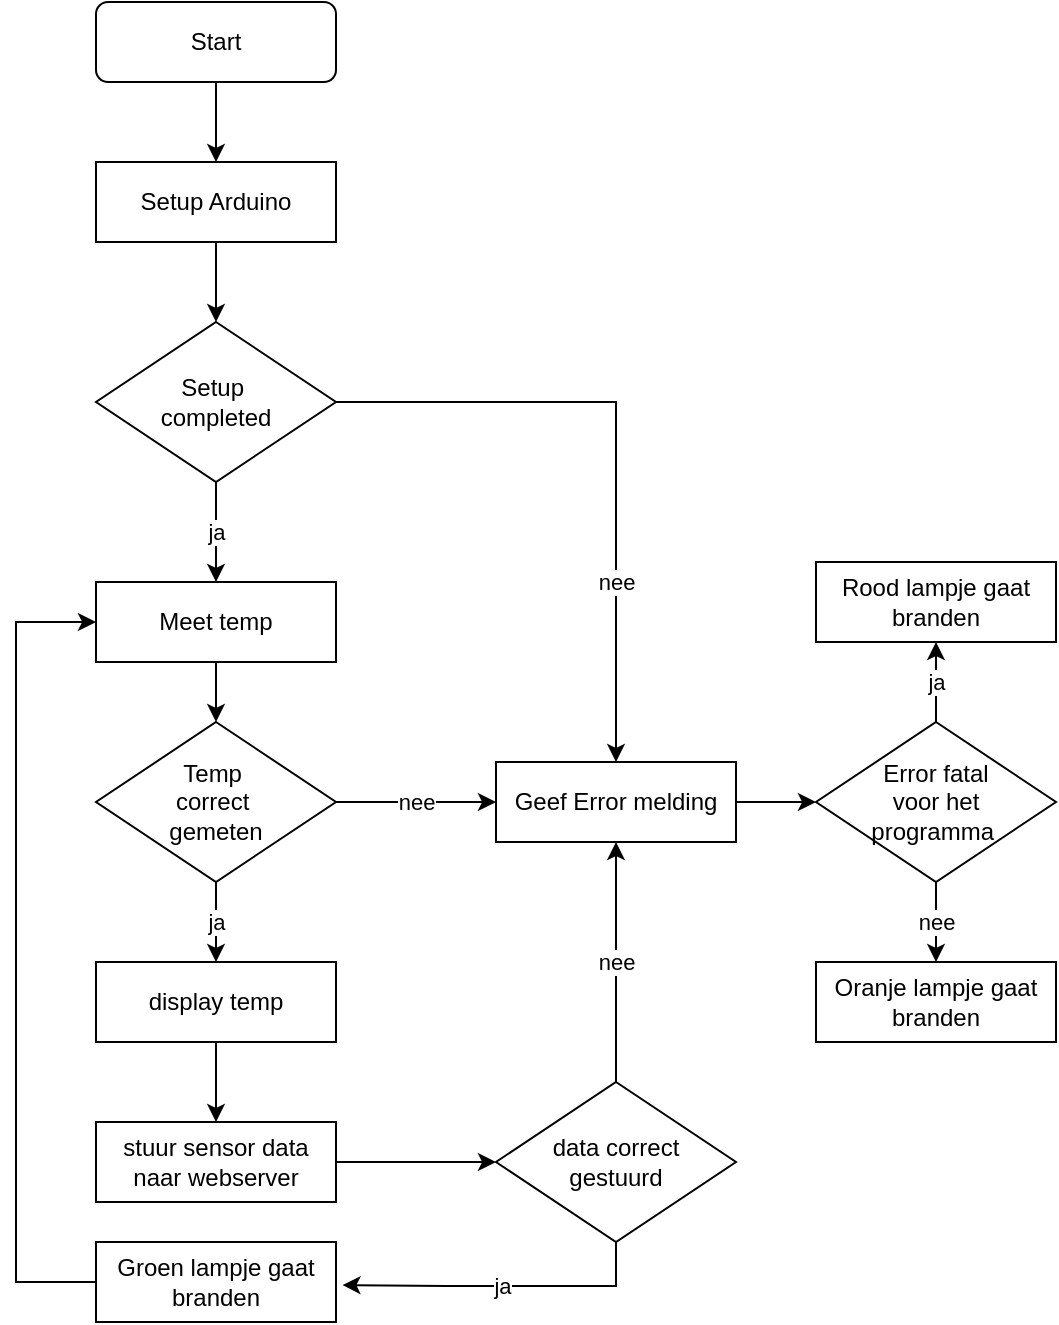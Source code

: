 <mxfile version="13.1.3" type="device" pages="2"><diagram id="C5RBs43oDa-KdzZeNtuy" name="Page-1"><mxGraphModel dx="716" dy="392" grid="1" gridSize="10" guides="1" tooltips="1" connect="1" arrows="1" fold="1" page="1" pageScale="1" pageWidth="827" pageHeight="1169" math="0" shadow="0"><root><mxCell id="WIyWlLk6GJQsqaUBKTNV-0"/><mxCell id="WIyWlLk6GJQsqaUBKTNV-1" parent="WIyWlLk6GJQsqaUBKTNV-0"/><mxCell id="PKcDtbhVJeIA_oz-qR_p-2" value="" style="edgeStyle=orthogonalEdgeStyle;rounded=0;orthogonalLoop=1;jettySize=auto;html=1;" edge="1" parent="WIyWlLk6GJQsqaUBKTNV-1" source="PKcDtbhVJeIA_oz-qR_p-0" target="PKcDtbhVJeIA_oz-qR_p-1"><mxGeometry relative="1" as="geometry"/></mxCell><mxCell id="PKcDtbhVJeIA_oz-qR_p-0" value="Start" style="rounded=1;whiteSpace=wrap;html=1;" vertex="1" parent="WIyWlLk6GJQsqaUBKTNV-1"><mxGeometry x="120" y="40" width="120" height="40" as="geometry"/></mxCell><mxCell id="PKcDtbhVJeIA_oz-qR_p-10" value="" style="edgeStyle=orthogonalEdgeStyle;rounded=0;orthogonalLoop=1;jettySize=auto;html=1;" edge="1" parent="WIyWlLk6GJQsqaUBKTNV-1" source="PKcDtbhVJeIA_oz-qR_p-1" target="PKcDtbhVJeIA_oz-qR_p-5"><mxGeometry relative="1" as="geometry"/></mxCell><mxCell id="PKcDtbhVJeIA_oz-qR_p-1" value="Setup Arduino" style="rounded=0;whiteSpace=wrap;html=1;" vertex="1" parent="WIyWlLk6GJQsqaUBKTNV-1"><mxGeometry x="120" y="120" width="120" height="40" as="geometry"/></mxCell><mxCell id="PKcDtbhVJeIA_oz-qR_p-8" value="nee" style="edgeStyle=orthogonalEdgeStyle;rounded=0;orthogonalLoop=1;jettySize=auto;html=1;entryX=0.5;entryY=0;entryDx=0;entryDy=0;" edge="1" parent="WIyWlLk6GJQsqaUBKTNV-1" source="PKcDtbhVJeIA_oz-qR_p-5" target="PKcDtbhVJeIA_oz-qR_p-14"><mxGeometry x="0.438" relative="1" as="geometry"><mxPoint x="320" y="240" as="targetPoint"/><mxPoint as="offset"/></mxGeometry></mxCell><mxCell id="PKcDtbhVJeIA_oz-qR_p-9" value="ja" style="edgeStyle=orthogonalEdgeStyle;rounded=0;orthogonalLoop=1;jettySize=auto;html=1;" edge="1" parent="WIyWlLk6GJQsqaUBKTNV-1" source="PKcDtbhVJeIA_oz-qR_p-5" target="PKcDtbhVJeIA_oz-qR_p-6"><mxGeometry relative="1" as="geometry"/></mxCell><mxCell id="PKcDtbhVJeIA_oz-qR_p-5" value="Setup&amp;nbsp;&lt;br&gt;completed" style="rhombus;whiteSpace=wrap;html=1;" vertex="1" parent="WIyWlLk6GJQsqaUBKTNV-1"><mxGeometry x="120" y="200" width="120" height="80" as="geometry"/></mxCell><mxCell id="PKcDtbhVJeIA_oz-qR_p-13" value="" style="edgeStyle=orthogonalEdgeStyle;rounded=0;orthogonalLoop=1;jettySize=auto;html=1;" edge="1" parent="WIyWlLk6GJQsqaUBKTNV-1" source="PKcDtbhVJeIA_oz-qR_p-6" target="PKcDtbhVJeIA_oz-qR_p-12"><mxGeometry relative="1" as="geometry"/></mxCell><mxCell id="PKcDtbhVJeIA_oz-qR_p-6" value="Meet temp" style="rounded=0;whiteSpace=wrap;html=1;" vertex="1" parent="WIyWlLk6GJQsqaUBKTNV-1"><mxGeometry x="120" y="330" width="120" height="40" as="geometry"/></mxCell><mxCell id="PKcDtbhVJeIA_oz-qR_p-15" value="" style="edgeStyle=orthogonalEdgeStyle;rounded=0;orthogonalLoop=1;jettySize=auto;html=1;" edge="1" parent="WIyWlLk6GJQsqaUBKTNV-1" source="PKcDtbhVJeIA_oz-qR_p-12" target="PKcDtbhVJeIA_oz-qR_p-14"><mxGeometry relative="1" as="geometry"/></mxCell><mxCell id="PKcDtbhVJeIA_oz-qR_p-16" value="nee" style="edgeLabel;html=1;align=center;verticalAlign=middle;resizable=0;points=[];" vertex="1" connectable="0" parent="PKcDtbhVJeIA_oz-qR_p-15"><mxGeometry x="-0.279" y="1" relative="1" as="geometry"><mxPoint x="10.95" y="1" as="offset"/></mxGeometry></mxCell><mxCell id="PKcDtbhVJeIA_oz-qR_p-18" value="ja" style="edgeStyle=orthogonalEdgeStyle;rounded=0;orthogonalLoop=1;jettySize=auto;html=1;" edge="1" parent="WIyWlLk6GJQsqaUBKTNV-1" source="PKcDtbhVJeIA_oz-qR_p-12" target="PKcDtbhVJeIA_oz-qR_p-17"><mxGeometry relative="1" as="geometry"/></mxCell><mxCell id="PKcDtbhVJeIA_oz-qR_p-12" value="Temp&amp;nbsp;&lt;br&gt;correct&amp;nbsp;&lt;br&gt;gemeten" style="rhombus;whiteSpace=wrap;html=1;" vertex="1" parent="WIyWlLk6GJQsqaUBKTNV-1"><mxGeometry x="120" y="400" width="120" height="80" as="geometry"/></mxCell><mxCell id="PKcDtbhVJeIA_oz-qR_p-33" value="" style="edgeStyle=orthogonalEdgeStyle;rounded=0;orthogonalLoop=1;jettySize=auto;html=1;" edge="1" parent="WIyWlLk6GJQsqaUBKTNV-1" source="PKcDtbhVJeIA_oz-qR_p-14" target="PKcDtbhVJeIA_oz-qR_p-32"><mxGeometry relative="1" as="geometry"/></mxCell><mxCell id="PKcDtbhVJeIA_oz-qR_p-14" value="Geef Error melding" style="rounded=0;whiteSpace=wrap;html=1;" vertex="1" parent="WIyWlLk6GJQsqaUBKTNV-1"><mxGeometry x="320" y="420" width="120" height="40" as="geometry"/></mxCell><mxCell id="PKcDtbhVJeIA_oz-qR_p-22" value="" style="edgeStyle=orthogonalEdgeStyle;rounded=0;orthogonalLoop=1;jettySize=auto;html=1;" edge="1" parent="WIyWlLk6GJQsqaUBKTNV-1" source="PKcDtbhVJeIA_oz-qR_p-17" target="PKcDtbhVJeIA_oz-qR_p-20"><mxGeometry relative="1" as="geometry"/></mxCell><mxCell id="PKcDtbhVJeIA_oz-qR_p-17" value="display temp" style="rounded=0;whiteSpace=wrap;html=1;" vertex="1" parent="WIyWlLk6GJQsqaUBKTNV-1"><mxGeometry x="120" y="520" width="120" height="40" as="geometry"/></mxCell><mxCell id="PKcDtbhVJeIA_oz-qR_p-24" value="" style="edgeStyle=orthogonalEdgeStyle;rounded=0;orthogonalLoop=1;jettySize=auto;html=1;" edge="1" parent="WIyWlLk6GJQsqaUBKTNV-1" source="PKcDtbhVJeIA_oz-qR_p-20" target="PKcDtbhVJeIA_oz-qR_p-23"><mxGeometry relative="1" as="geometry"/></mxCell><mxCell id="PKcDtbhVJeIA_oz-qR_p-20" value="stuur sensor data naar webserver" style="rounded=0;whiteSpace=wrap;html=1;" vertex="1" parent="WIyWlLk6GJQsqaUBKTNV-1"><mxGeometry x="120" y="600" width="120" height="40" as="geometry"/></mxCell><mxCell id="PKcDtbhVJeIA_oz-qR_p-26" value="nee" style="edgeStyle=orthogonalEdgeStyle;rounded=0;orthogonalLoop=1;jettySize=auto;html=1;entryX=0.5;entryY=1;entryDx=0;entryDy=0;" edge="1" parent="WIyWlLk6GJQsqaUBKTNV-1" source="PKcDtbhVJeIA_oz-qR_p-23" target="PKcDtbhVJeIA_oz-qR_p-14"><mxGeometry relative="1" as="geometry"><mxPoint x="380" y="480" as="targetPoint"/><Array as="points"><mxPoint x="380" y="520"/><mxPoint x="380" y="520"/></Array></mxGeometry></mxCell><mxCell id="PKcDtbhVJeIA_oz-qR_p-43" value="ja" style="edgeStyle=orthogonalEdgeStyle;rounded=0;orthogonalLoop=1;jettySize=auto;html=1;entryX=1.027;entryY=0.538;entryDx=0;entryDy=0;entryPerimeter=0;" edge="1" parent="WIyWlLk6GJQsqaUBKTNV-1" source="PKcDtbhVJeIA_oz-qR_p-23" target="PKcDtbhVJeIA_oz-qR_p-41"><mxGeometry relative="1" as="geometry"><mxPoint x="380" y="740" as="targetPoint"/><Array as="points"><mxPoint x="380" y="682"/><mxPoint x="295" y="682"/></Array></mxGeometry></mxCell><mxCell id="PKcDtbhVJeIA_oz-qR_p-23" value="data correct &lt;br&gt;gestuurd" style="rhombus;whiteSpace=wrap;html=1;" vertex="1" parent="WIyWlLk6GJQsqaUBKTNV-1"><mxGeometry x="320" y="580" width="120" height="80" as="geometry"/></mxCell><mxCell id="PKcDtbhVJeIA_oz-qR_p-38" value="nee" style="edgeStyle=orthogonalEdgeStyle;rounded=0;orthogonalLoop=1;jettySize=auto;html=1;" edge="1" parent="WIyWlLk6GJQsqaUBKTNV-1" source="PKcDtbhVJeIA_oz-qR_p-32" target="PKcDtbhVJeIA_oz-qR_p-37"><mxGeometry relative="1" as="geometry"/></mxCell><mxCell id="PKcDtbhVJeIA_oz-qR_p-39" value="ja" style="edgeStyle=orthogonalEdgeStyle;rounded=0;orthogonalLoop=1;jettySize=auto;html=1;" edge="1" parent="WIyWlLk6GJQsqaUBKTNV-1" source="PKcDtbhVJeIA_oz-qR_p-32" target="PKcDtbhVJeIA_oz-qR_p-36"><mxGeometry relative="1" as="geometry"/></mxCell><mxCell id="PKcDtbhVJeIA_oz-qR_p-32" value="Error fatal &lt;br&gt;voor het &lt;br&gt;programma&amp;nbsp;" style="rhombus;whiteSpace=wrap;html=1;" vertex="1" parent="WIyWlLk6GJQsqaUBKTNV-1"><mxGeometry x="480" y="400" width="120" height="80" as="geometry"/></mxCell><mxCell id="PKcDtbhVJeIA_oz-qR_p-36" value="Rood lampje gaat branden" style="rounded=0;whiteSpace=wrap;html=1;" vertex="1" parent="WIyWlLk6GJQsqaUBKTNV-1"><mxGeometry x="480" y="320" width="120" height="40" as="geometry"/></mxCell><mxCell id="PKcDtbhVJeIA_oz-qR_p-37" value="Oranje lampje gaat branden" style="rounded=0;whiteSpace=wrap;html=1;" vertex="1" parent="WIyWlLk6GJQsqaUBKTNV-1"><mxGeometry x="480" y="520" width="120" height="40" as="geometry"/></mxCell><mxCell id="PKcDtbhVJeIA_oz-qR_p-44" style="edgeStyle=orthogonalEdgeStyle;rounded=0;orthogonalLoop=1;jettySize=auto;html=1;entryX=0;entryY=0.5;entryDx=0;entryDy=0;" edge="1" parent="WIyWlLk6GJQsqaUBKTNV-1" source="PKcDtbhVJeIA_oz-qR_p-41" target="PKcDtbhVJeIA_oz-qR_p-6"><mxGeometry relative="1" as="geometry"><Array as="points"><mxPoint x="80" y="680"/><mxPoint x="80" y="350"/></Array></mxGeometry></mxCell><mxCell id="PKcDtbhVJeIA_oz-qR_p-41" value="Groen lampje gaat branden" style="rounded=0;whiteSpace=wrap;html=1;" vertex="1" parent="WIyWlLk6GJQsqaUBKTNV-1"><mxGeometry x="120" y="660" width="120" height="40" as="geometry"/></mxCell></root></mxGraphModel></diagram><diagram id="aMP036di8WjMq1Hde2s7" name="Page-2"><mxGraphModel dx="1038" dy="568" grid="1" gridSize="10" guides="1" tooltips="1" connect="1" arrows="1" fold="1" page="1" pageScale="1" pageWidth="850" pageHeight="1100" math="0" shadow="0"><root><mxCell id="PlkBE_5exlfVCjs2cjmK-0"/><mxCell id="PlkBE_5exlfVCjs2cjmK-1" parent="PlkBE_5exlfVCjs2cjmK-0"/><mxCell id="MkU3zSWyb6SCdCGlJbiM-4" value="" style="edgeStyle=orthogonalEdgeStyle;rounded=0;orthogonalLoop=1;jettySize=auto;html=1;" edge="1" parent="PlkBE_5exlfVCjs2cjmK-1" source="MkU3zSWyb6SCdCGlJbiM-0" target="MkU3zSWyb6SCdCGlJbiM-2"><mxGeometry relative="1" as="geometry"/></mxCell><mxCell id="MkU3zSWyb6SCdCGlJbiM-0" value="Start" style="rounded=1;whiteSpace=wrap;html=1;" vertex="1" parent="PlkBE_5exlfVCjs2cjmK-1"><mxGeometry x="120" y="40" width="120" height="40" as="geometry"/></mxCell><mxCell id="MkU3zSWyb6SCdCGlJbiM-3" value="nee" style="edgeStyle=orthogonalEdgeStyle;rounded=0;orthogonalLoop=1;jettySize=auto;html=1;entryX=1;entryY=0.5;entryDx=0;entryDy=0;" edge="1" parent="PlkBE_5exlfVCjs2cjmK-1" source="MkU3zSWyb6SCdCGlJbiM-2" target="MkU3zSWyb6SCdCGlJbiM-0"><mxGeometry relative="1" as="geometry"><Array as="points"><mxPoint x="280" y="160"/><mxPoint x="280" y="60"/></Array><mxPoint as="offset"/></mxGeometry></mxCell><mxCell id="MkU3zSWyb6SCdCGlJbiM-9" value="ja" style="edgeStyle=orthogonalEdgeStyle;rounded=0;orthogonalLoop=1;jettySize=auto;html=1;" edge="1" parent="PlkBE_5exlfVCjs2cjmK-1" source="MkU3zSWyb6SCdCGlJbiM-2" target="MkU3zSWyb6SCdCGlJbiM-8"><mxGeometry relative="1" as="geometry"/></mxCell><mxCell id="MkU3zSWyb6SCdCGlJbiM-2" value="krijgt data binnen &lt;br&gt;van Arduino&amp;nbsp;" style="rhombus;whiteSpace=wrap;html=1;" vertex="1" parent="PlkBE_5exlfVCjs2cjmK-1"><mxGeometry x="120" y="120" width="120" height="80" as="geometry"/></mxCell><mxCell id="MkU3zSWyb6SCdCGlJbiM-11" value="" style="edgeStyle=orthogonalEdgeStyle;rounded=0;orthogonalLoop=1;jettySize=auto;html=1;" edge="1" parent="PlkBE_5exlfVCjs2cjmK-1" source="MkU3zSWyb6SCdCGlJbiM-8" target="MkU3zSWyb6SCdCGlJbiM-10"><mxGeometry relative="1" as="geometry"/></mxCell><mxCell id="MkU3zSWyb6SCdCGlJbiM-8" value="Verwerkt data van Arduino naar database&amp;nbsp;" style="rounded=0;whiteSpace=wrap;html=1;" vertex="1" parent="PlkBE_5exlfVCjs2cjmK-1"><mxGeometry x="120" y="240" width="120" height="40" as="geometry"/></mxCell><mxCell id="MkU3zSWyb6SCdCGlJbiM-13" value="nee" style="edgeStyle=orthogonalEdgeStyle;rounded=0;orthogonalLoop=1;jettySize=auto;html=1;entryX=1;entryY=0.5;entryDx=0;entryDy=0;" edge="1" parent="PlkBE_5exlfVCjs2cjmK-1" source="MkU3zSWyb6SCdCGlJbiM-10" target="MkU3zSWyb6SCdCGlJbiM-8"><mxGeometry x="0.357" relative="1" as="geometry"><mxPoint x="320" y="360" as="targetPoint"/><Array as="points"><mxPoint x="180" y="360"/><mxPoint x="280" y="360"/><mxPoint x="280" y="260"/></Array><mxPoint as="offset"/></mxGeometry></mxCell><mxCell id="MkU3zSWyb6SCdCGlJbiM-15" value="ja" style="edgeStyle=orthogonalEdgeStyle;rounded=0;orthogonalLoop=1;jettySize=auto;html=1;" edge="1" parent="PlkBE_5exlfVCjs2cjmK-1" source="MkU3zSWyb6SCdCGlJbiM-10" target="MkU3zSWyb6SCdCGlJbiM-14"><mxGeometry relative="1" as="geometry"/></mxCell><mxCell id="MkU3zSWyb6SCdCGlJbiM-10" value="data correct opgeslagen in &lt;br&gt;DB" style="rhombus;whiteSpace=wrap;html=1;" vertex="1" parent="PlkBE_5exlfVCjs2cjmK-1"><mxGeometry x="120" y="320" width="120" height="80" as="geometry"/></mxCell><mxCell id="MkU3zSWyb6SCdCGlJbiM-17" value="" style="edgeStyle=orthogonalEdgeStyle;rounded=0;orthogonalLoop=1;jettySize=auto;html=1;" edge="1" parent="PlkBE_5exlfVCjs2cjmK-1" source="MkU3zSWyb6SCdCGlJbiM-14" target="MkU3zSWyb6SCdCGlJbiM-16"><mxGeometry relative="1" as="geometry"/></mxCell><mxCell id="MkU3zSWyb6SCdCGlJbiM-14" value="Web interface haalt data uit de DB en laat deze zien op de website&amp;nbsp;" style="rounded=0;whiteSpace=wrap;html=1;" vertex="1" parent="PlkBE_5exlfVCjs2cjmK-1"><mxGeometry x="120" y="440" width="120" height="60" as="geometry"/></mxCell><mxCell id="MkU3zSWyb6SCdCGlJbiM-16" value="Einde" style="rounded=1;whiteSpace=wrap;html=1;" vertex="1" parent="PlkBE_5exlfVCjs2cjmK-1"><mxGeometry x="120" y="550" width="120" height="40" as="geometry"/></mxCell></root></mxGraphModel></diagram></mxfile>
